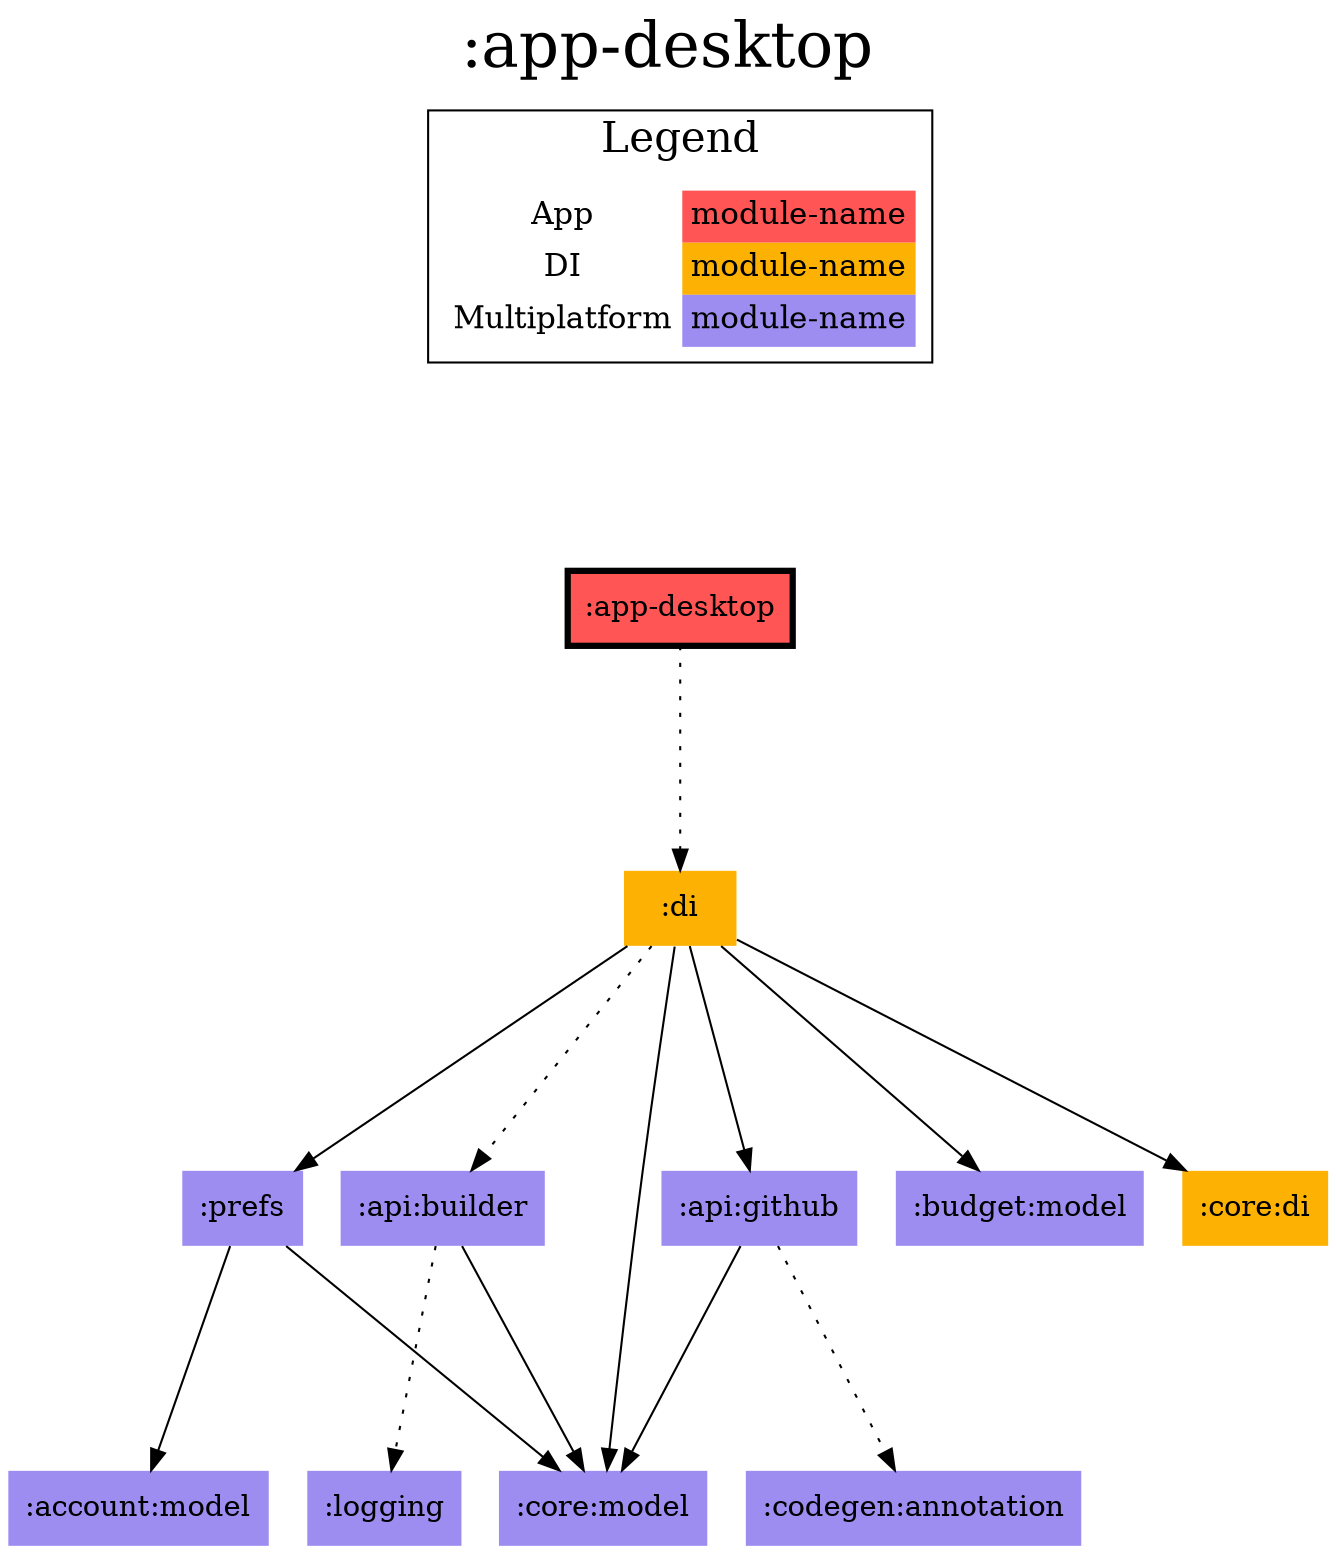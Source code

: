 digraph {
edge ["dir"="forward"]
graph ["dpi"="100","label"=":app-desktop","labelloc"="t","fontsize"="30","ranksep"="1.5","rankdir"="TB"]
node ["style"="filled"]
":account:model" ["fillcolor"="#9D8DF1","shape"="none"]
":api:builder" ["fillcolor"="#9D8DF1","shape"="none"]
":api:github" ["fillcolor"="#9D8DF1","shape"="none"]
":app-desktop" ["fillcolor"="#FF5555","color"="black","penwidth"="3","shape"="box"]
":budget:model" ["fillcolor"="#9D8DF1","shape"="none"]
":codegen:annotation" ["fillcolor"="#9D8DF1","shape"="none"]
":core:di" ["fillcolor"="#FCB103","shape"="none"]
":core:model" ["fillcolor"="#9D8DF1","shape"="none"]
":di" ["fillcolor"="#FCB103","shape"="none"]
":logging" ["fillcolor"="#9D8DF1","shape"="none"]
":prefs" ["fillcolor"="#9D8DF1","shape"="none"]
{
edge ["dir"="none"]
graph ["rank"="same"]
":app-desktop"
}
":api:builder" -> ":core:model"
":api:builder" -> ":logging" ["style"="dotted"]
":api:github" -> ":codegen:annotation" ["style"="dotted"]
":api:github" -> ":core:model"
":app-desktop" -> ":di" ["style"="dotted"]
":di" -> ":api:builder" ["style"="dotted"]
":di" -> ":api:github"
":di" -> ":budget:model"
":di" -> ":core:di"
":di" -> ":core:model"
":di" -> ":prefs"
":prefs" -> ":account:model"
":prefs" -> ":core:model"
subgraph "cluster_legend" {
edge ["dir"="none"]
graph ["label"="Legend","fontsize"="20"]
"Legend" ["style"="filled","fillcolor"="#FFFFFF","shape"="none","margin"="0","fontsize"="15","label"=<
<TABLE BORDER="0" CELLBORDER="0" CELLSPACING="0" CELLPADDING="4">
<TR><TD>App</TD><TD BGCOLOR="#FF5555">module-name</TD></TR>
<TR><TD>DI</TD><TD BGCOLOR="#FCB103">module-name</TD></TR>
<TR><TD>Multiplatform</TD><TD BGCOLOR="#9D8DF1">module-name</TD></TR>
</TABLE>
>]
} -> ":app-desktop" ["style"="invis"]
}
